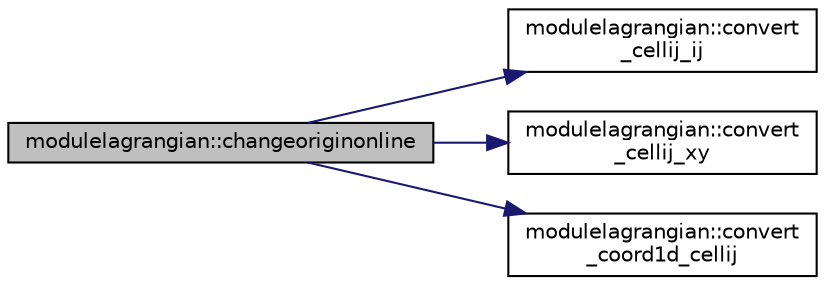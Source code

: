 digraph "modulelagrangian::changeoriginonline"
{
 // LATEX_PDF_SIZE
  edge [fontname="Helvetica",fontsize="10",labelfontname="Helvetica",labelfontsize="10"];
  node [fontname="Helvetica",fontsize="10",shape=record];
  rankdir="LR";
  Node1 [label="modulelagrangian::changeoriginonline",height=0.2,width=0.4,color="black", fillcolor="grey75", style="filled", fontcolor="black",tooltip=" "];
  Node1 -> Node2 [color="midnightblue",fontsize="10",style="solid",fontname="Helvetica"];
  Node2 [label="modulelagrangian::convert\l_cellij_ij",height=0.2,width=0.4,color="black", fillcolor="white", style="filled",URL="$namespacemodulelagrangian.html#acf4d2d03d6e5a08dbd6f22a256ca3d91",tooltip=" "];
  Node1 -> Node3 [color="midnightblue",fontsize="10",style="solid",fontname="Helvetica"];
  Node3 [label="modulelagrangian::convert\l_cellij_xy",height=0.2,width=0.4,color="black", fillcolor="white", style="filled",URL="$namespacemodulelagrangian.html#afc4e34e45162b06f3c0a80ae1e000fe8",tooltip=" "];
  Node1 -> Node4 [color="midnightblue",fontsize="10",style="solid",fontname="Helvetica"];
  Node4 [label="modulelagrangian::convert\l_coord1d_cellij",height=0.2,width=0.4,color="black", fillcolor="white", style="filled",URL="$namespacemodulelagrangian.html#a7675e0420886642ca2fa921c21fdaca5",tooltip=" "];
}
